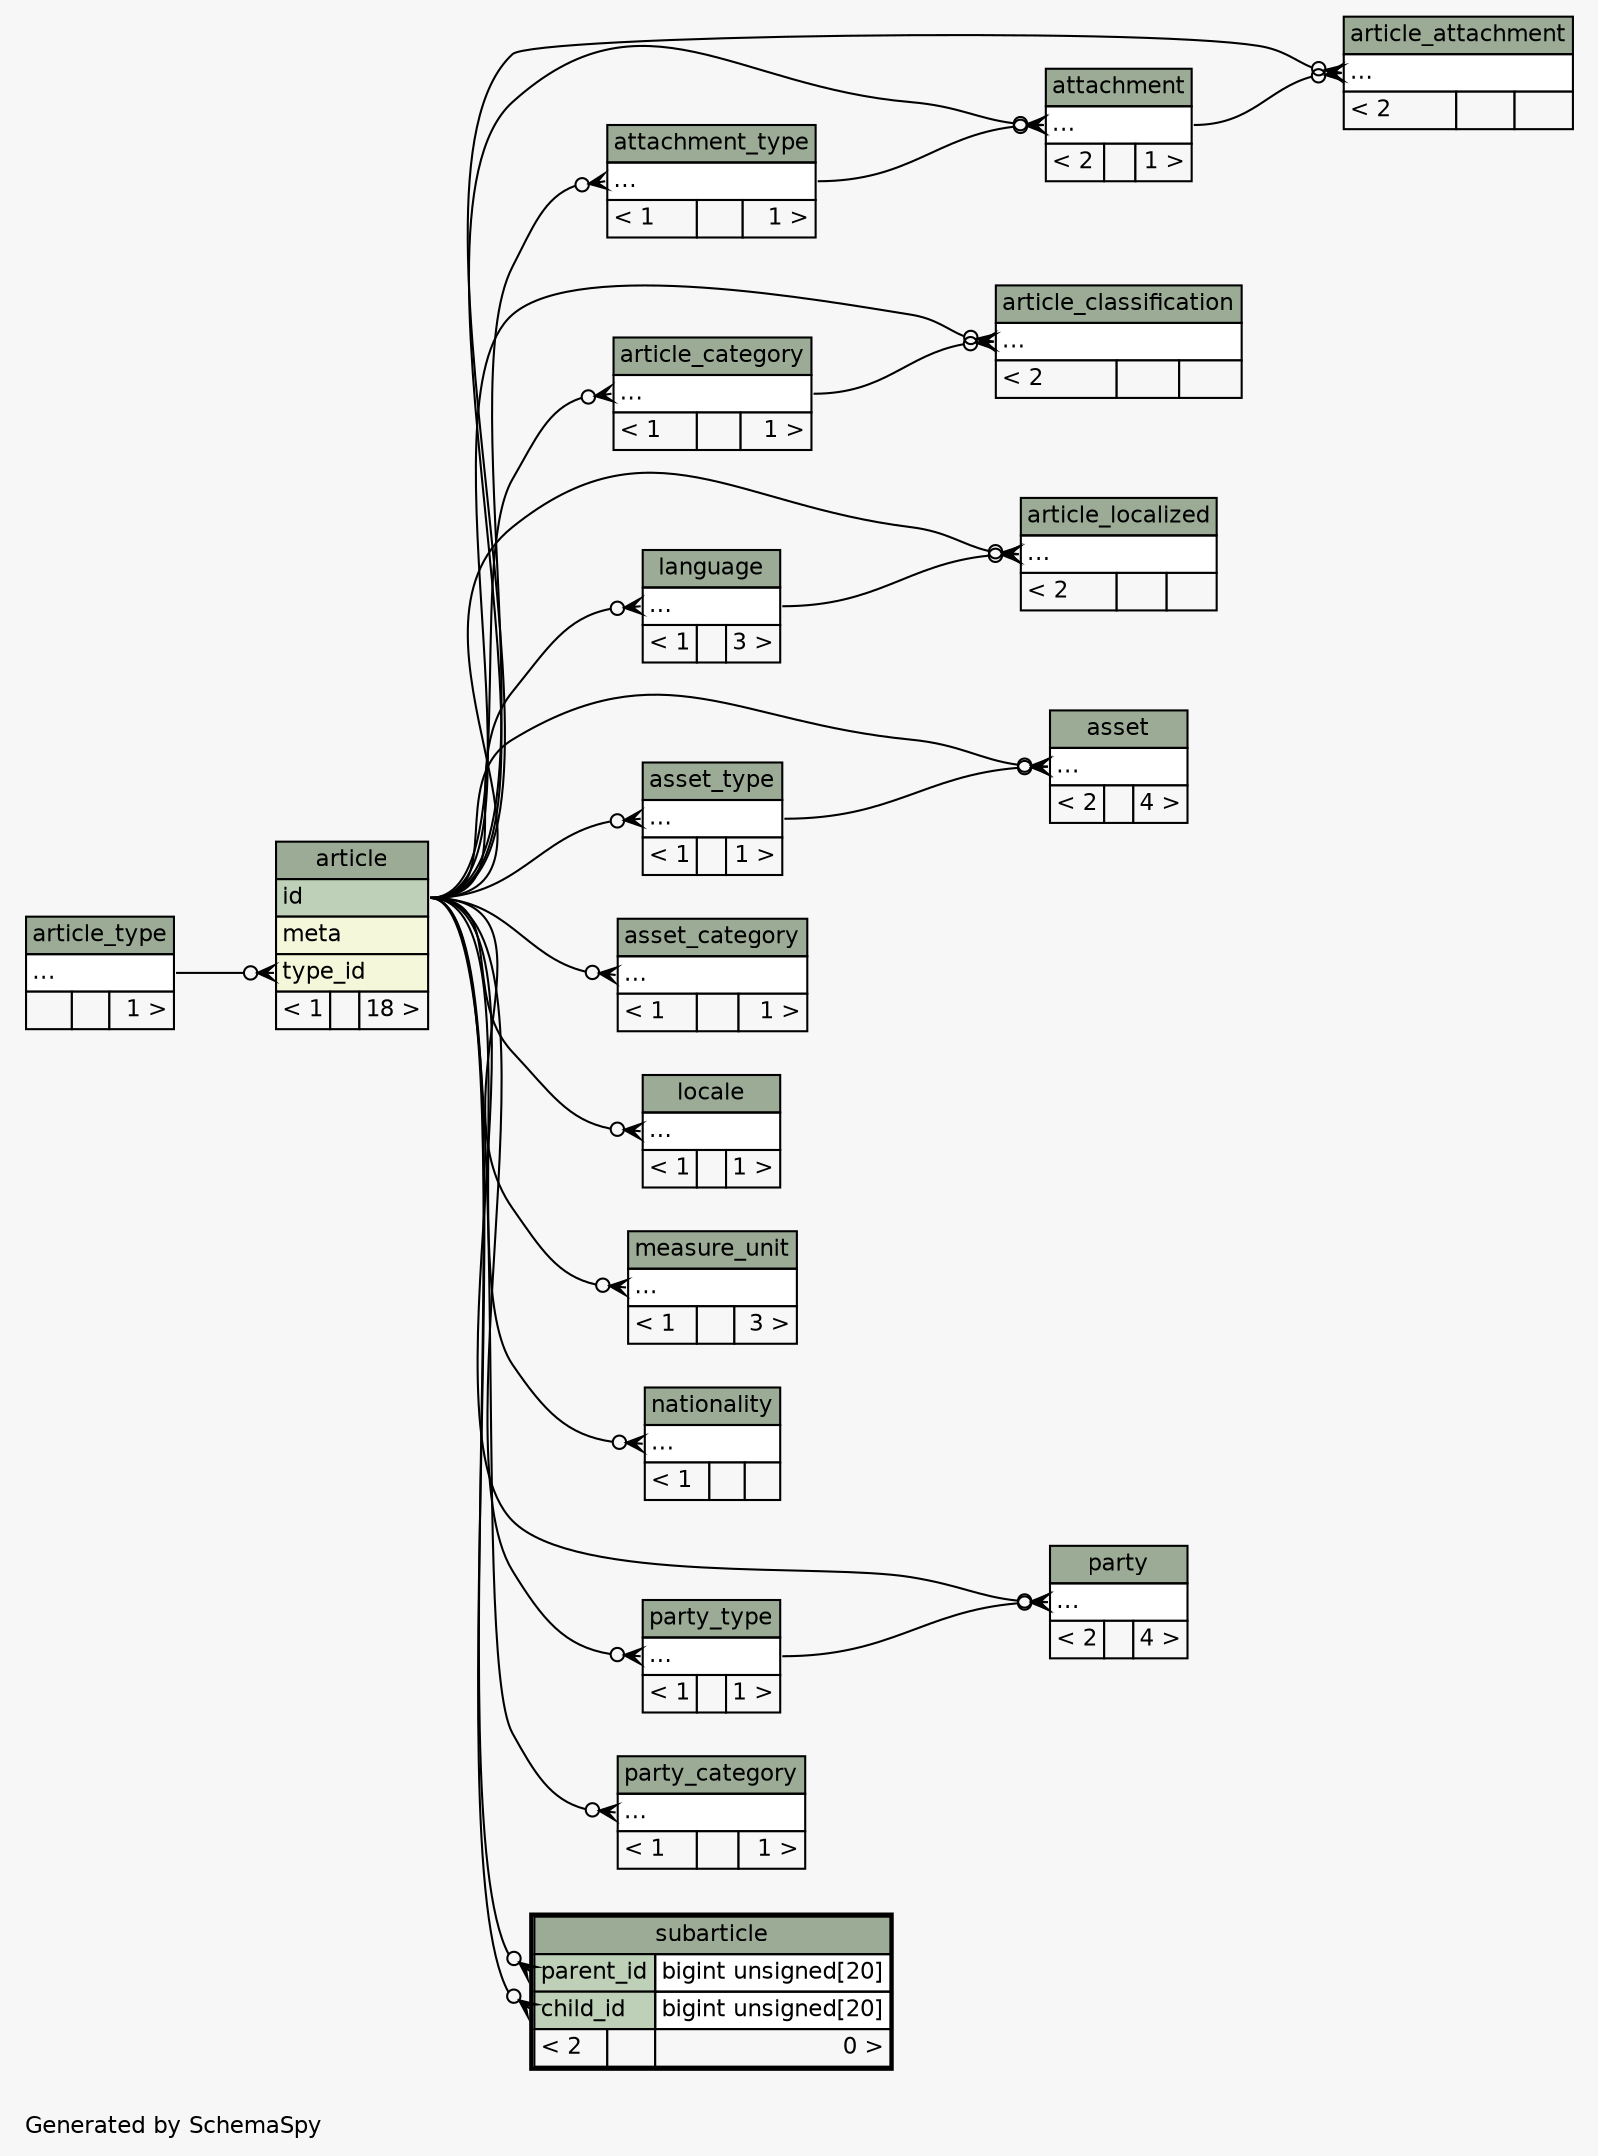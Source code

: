 // dot 2.38.0 on Linux 3.19.0-18-generic
// SchemaSpy rev 590
digraph "twoDegreesRelationshipsDiagram" {
  graph [
    rankdir="RL"
    bgcolor="#f7f7f7"
    label="\nGenerated by SchemaSpy"
    labeljust="l"
    nodesep="0.18"
    ranksep="0.46"
    fontname="Helvetica"
    fontsize="11"
  ];
  node [
    fontname="Helvetica"
    fontsize="11"
    shape="plaintext"
  ];
  edge [
    arrowsize="0.8"
  ];
  "article":"type_id":w -> "article_type":"elipses":e [arrowhead=none dir=back arrowtail=crowodot];
  "article_attachment":"elipses":w -> "article":"id":e [arrowhead=none dir=back arrowtail=crowodot];
  "article_attachment":"elipses":w -> "attachment":"elipses":e [arrowhead=none dir=back arrowtail=crowodot];
  "article_category":"elipses":w -> "article":"id":e [arrowhead=none dir=back arrowtail=crowodot];
  "article_classification":"elipses":w -> "article_category":"elipses":e [arrowhead=none dir=back arrowtail=crowodot];
  "article_classification":"elipses":w -> "article":"id":e [arrowhead=none dir=back arrowtail=crowodot];
  "article_localized":"elipses":w -> "article":"id":e [arrowhead=none dir=back arrowtail=crowodot];
  "article_localized":"elipses":w -> "language":"elipses":e [arrowhead=none dir=back arrowtail=crowodot];
  "asset":"elipses":w -> "article":"id":e [arrowhead=none dir=back arrowtail=crowodot];
  "asset":"elipses":w -> "asset_type":"elipses":e [arrowhead=none dir=back arrowtail=crowodot];
  "asset_category":"elipses":w -> "article":"id":e [arrowhead=none dir=back arrowtail=crowodot];
  "asset_type":"elipses":w -> "article":"id":e [arrowhead=none dir=back arrowtail=crowodot];
  "attachment":"elipses":w -> "article":"id":e [arrowhead=none dir=back arrowtail=crowodot];
  "attachment":"elipses":w -> "attachment_type":"elipses":e [arrowhead=none dir=back arrowtail=crowodot];
  "attachment_type":"elipses":w -> "article":"id":e [arrowhead=none dir=back arrowtail=crowodot];
  "language":"elipses":w -> "article":"id":e [arrowhead=none dir=back arrowtail=crowodot];
  "locale":"elipses":w -> "article":"id":e [arrowhead=none dir=back arrowtail=crowodot];
  "measure_unit":"elipses":w -> "article":"id":e [arrowhead=none dir=back arrowtail=crowodot];
  "nationality":"elipses":w -> "article":"id":e [arrowhead=none dir=back arrowtail=crowodot];
  "party":"elipses":w -> "article":"id":e [arrowhead=none dir=back arrowtail=crowodot];
  "party":"elipses":w -> "party_type":"elipses":e [arrowhead=none dir=back arrowtail=crowodot];
  "party_category":"elipses":w -> "article":"id":e [arrowhead=none dir=back arrowtail=crowodot];
  "party_type":"elipses":w -> "article":"id":e [arrowhead=none dir=back arrowtail=crowodot];
  "subarticle":"child_id":w -> "article":"id":e [arrowhead=none dir=back arrowtail=crowodot];
  "subarticle":"parent_id":w -> "article":"id":e [arrowhead=none dir=back arrowtail=crowodot];
  "article" [
    label=<
    <TABLE BORDER="0" CELLBORDER="1" CELLSPACING="0" BGCOLOR="#ffffff">
      <TR><TD COLSPAN="3" BGCOLOR="#9bab96" ALIGN="CENTER">article</TD></TR>
      <TR><TD PORT="id" COLSPAN="3" BGCOLOR="#bed1b8" ALIGN="LEFT">id</TD></TR>
      <TR><TD PORT="meta" COLSPAN="3" BGCOLOR="#f4f7da" ALIGN="LEFT">meta</TD></TR>
      <TR><TD PORT="type_id" COLSPAN="3" BGCOLOR="#f4f7da" ALIGN="LEFT">type_id</TD></TR>
      <TR><TD ALIGN="LEFT" BGCOLOR="#f7f7f7">&lt; 1</TD><TD ALIGN="RIGHT" BGCOLOR="#f7f7f7">  </TD><TD ALIGN="RIGHT" BGCOLOR="#f7f7f7">18 &gt;</TD></TR>
    </TABLE>>
    URL="article.html"
    tooltip="article"
  ];
  "article_attachment" [
    label=<
    <TABLE BORDER="0" CELLBORDER="1" CELLSPACING="0" BGCOLOR="#ffffff">
      <TR><TD COLSPAN="3" BGCOLOR="#9bab96" ALIGN="CENTER">article_attachment</TD></TR>
      <TR><TD PORT="elipses" COLSPAN="3" ALIGN="LEFT">...</TD></TR>
      <TR><TD ALIGN="LEFT" BGCOLOR="#f7f7f7">&lt; 2</TD><TD ALIGN="RIGHT" BGCOLOR="#f7f7f7">  </TD><TD ALIGN="RIGHT" BGCOLOR="#f7f7f7">  </TD></TR>
    </TABLE>>
    URL="article_attachment.html"
    tooltip="article_attachment"
  ];
  "article_category" [
    label=<
    <TABLE BORDER="0" CELLBORDER="1" CELLSPACING="0" BGCOLOR="#ffffff">
      <TR><TD COLSPAN="3" BGCOLOR="#9bab96" ALIGN="CENTER">article_category</TD></TR>
      <TR><TD PORT="elipses" COLSPAN="3" ALIGN="LEFT">...</TD></TR>
      <TR><TD ALIGN="LEFT" BGCOLOR="#f7f7f7">&lt; 1</TD><TD ALIGN="RIGHT" BGCOLOR="#f7f7f7">  </TD><TD ALIGN="RIGHT" BGCOLOR="#f7f7f7">1 &gt;</TD></TR>
    </TABLE>>
    URL="article_category.html"
    tooltip="article_category"
  ];
  "article_classification" [
    label=<
    <TABLE BORDER="0" CELLBORDER="1" CELLSPACING="0" BGCOLOR="#ffffff">
      <TR><TD COLSPAN="3" BGCOLOR="#9bab96" ALIGN="CENTER">article_classification</TD></TR>
      <TR><TD PORT="elipses" COLSPAN="3" ALIGN="LEFT">...</TD></TR>
      <TR><TD ALIGN="LEFT" BGCOLOR="#f7f7f7">&lt; 2</TD><TD ALIGN="RIGHT" BGCOLOR="#f7f7f7">  </TD><TD ALIGN="RIGHT" BGCOLOR="#f7f7f7">  </TD></TR>
    </TABLE>>
    URL="article_classification.html"
    tooltip="article_classification"
  ];
  "article_localized" [
    label=<
    <TABLE BORDER="0" CELLBORDER="1" CELLSPACING="0" BGCOLOR="#ffffff">
      <TR><TD COLSPAN="3" BGCOLOR="#9bab96" ALIGN="CENTER">article_localized</TD></TR>
      <TR><TD PORT="elipses" COLSPAN="3" ALIGN="LEFT">...</TD></TR>
      <TR><TD ALIGN="LEFT" BGCOLOR="#f7f7f7">&lt; 2</TD><TD ALIGN="RIGHT" BGCOLOR="#f7f7f7">  </TD><TD ALIGN="RIGHT" BGCOLOR="#f7f7f7">  </TD></TR>
    </TABLE>>
    URL="article_localized.html"
    tooltip="article_localized"
  ];
  "article_type" [
    label=<
    <TABLE BORDER="0" CELLBORDER="1" CELLSPACING="0" BGCOLOR="#ffffff">
      <TR><TD COLSPAN="3" BGCOLOR="#9bab96" ALIGN="CENTER">article_type</TD></TR>
      <TR><TD PORT="elipses" COLSPAN="3" ALIGN="LEFT">...</TD></TR>
      <TR><TD ALIGN="LEFT" BGCOLOR="#f7f7f7">  </TD><TD ALIGN="RIGHT" BGCOLOR="#f7f7f7">  </TD><TD ALIGN="RIGHT" BGCOLOR="#f7f7f7">1 &gt;</TD></TR>
    </TABLE>>
    URL="article_type.html"
    tooltip="article_type"
  ];
  "asset" [
    label=<
    <TABLE BORDER="0" CELLBORDER="1" CELLSPACING="0" BGCOLOR="#ffffff">
      <TR><TD COLSPAN="3" BGCOLOR="#9bab96" ALIGN="CENTER">asset</TD></TR>
      <TR><TD PORT="elipses" COLSPAN="3" ALIGN="LEFT">...</TD></TR>
      <TR><TD ALIGN="LEFT" BGCOLOR="#f7f7f7">&lt; 2</TD><TD ALIGN="RIGHT" BGCOLOR="#f7f7f7">  </TD><TD ALIGN="RIGHT" BGCOLOR="#f7f7f7">4 &gt;</TD></TR>
    </TABLE>>
    URL="asset.html"
    tooltip="asset"
  ];
  "asset_category" [
    label=<
    <TABLE BORDER="0" CELLBORDER="1" CELLSPACING="0" BGCOLOR="#ffffff">
      <TR><TD COLSPAN="3" BGCOLOR="#9bab96" ALIGN="CENTER">asset_category</TD></TR>
      <TR><TD PORT="elipses" COLSPAN="3" ALIGN="LEFT">...</TD></TR>
      <TR><TD ALIGN="LEFT" BGCOLOR="#f7f7f7">&lt; 1</TD><TD ALIGN="RIGHT" BGCOLOR="#f7f7f7">  </TD><TD ALIGN="RIGHT" BGCOLOR="#f7f7f7">1 &gt;</TD></TR>
    </TABLE>>
    URL="asset_category.html"
    tooltip="asset_category"
  ];
  "asset_type" [
    label=<
    <TABLE BORDER="0" CELLBORDER="1" CELLSPACING="0" BGCOLOR="#ffffff">
      <TR><TD COLSPAN="3" BGCOLOR="#9bab96" ALIGN="CENTER">asset_type</TD></TR>
      <TR><TD PORT="elipses" COLSPAN="3" ALIGN="LEFT">...</TD></TR>
      <TR><TD ALIGN="LEFT" BGCOLOR="#f7f7f7">&lt; 1</TD><TD ALIGN="RIGHT" BGCOLOR="#f7f7f7">  </TD><TD ALIGN="RIGHT" BGCOLOR="#f7f7f7">1 &gt;</TD></TR>
    </TABLE>>
    URL="asset_type.html"
    tooltip="asset_type"
  ];
  "attachment" [
    label=<
    <TABLE BORDER="0" CELLBORDER="1" CELLSPACING="0" BGCOLOR="#ffffff">
      <TR><TD COLSPAN="3" BGCOLOR="#9bab96" ALIGN="CENTER">attachment</TD></TR>
      <TR><TD PORT="elipses" COLSPAN="3" ALIGN="LEFT">...</TD></TR>
      <TR><TD ALIGN="LEFT" BGCOLOR="#f7f7f7">&lt; 2</TD><TD ALIGN="RIGHT" BGCOLOR="#f7f7f7">  </TD><TD ALIGN="RIGHT" BGCOLOR="#f7f7f7">1 &gt;</TD></TR>
    </TABLE>>
    URL="attachment.html"
    tooltip="attachment"
  ];
  "attachment_type" [
    label=<
    <TABLE BORDER="0" CELLBORDER="1" CELLSPACING="0" BGCOLOR="#ffffff">
      <TR><TD COLSPAN="3" BGCOLOR="#9bab96" ALIGN="CENTER">attachment_type</TD></TR>
      <TR><TD PORT="elipses" COLSPAN="3" ALIGN="LEFT">...</TD></TR>
      <TR><TD ALIGN="LEFT" BGCOLOR="#f7f7f7">&lt; 1</TD><TD ALIGN="RIGHT" BGCOLOR="#f7f7f7">  </TD><TD ALIGN="RIGHT" BGCOLOR="#f7f7f7">1 &gt;</TD></TR>
    </TABLE>>
    URL="attachment_type.html"
    tooltip="attachment_type"
  ];
  "language" [
    label=<
    <TABLE BORDER="0" CELLBORDER="1" CELLSPACING="0" BGCOLOR="#ffffff">
      <TR><TD COLSPAN="3" BGCOLOR="#9bab96" ALIGN="CENTER">language</TD></TR>
      <TR><TD PORT="elipses" COLSPAN="3" ALIGN="LEFT">...</TD></TR>
      <TR><TD ALIGN="LEFT" BGCOLOR="#f7f7f7">&lt; 1</TD><TD ALIGN="RIGHT" BGCOLOR="#f7f7f7">  </TD><TD ALIGN="RIGHT" BGCOLOR="#f7f7f7">3 &gt;</TD></TR>
    </TABLE>>
    URL="language.html"
    tooltip="language"
  ];
  "locale" [
    label=<
    <TABLE BORDER="0" CELLBORDER="1" CELLSPACING="0" BGCOLOR="#ffffff">
      <TR><TD COLSPAN="3" BGCOLOR="#9bab96" ALIGN="CENTER">locale</TD></TR>
      <TR><TD PORT="elipses" COLSPAN="3" ALIGN="LEFT">...</TD></TR>
      <TR><TD ALIGN="LEFT" BGCOLOR="#f7f7f7">&lt; 1</TD><TD ALIGN="RIGHT" BGCOLOR="#f7f7f7">  </TD><TD ALIGN="RIGHT" BGCOLOR="#f7f7f7">1 &gt;</TD></TR>
    </TABLE>>
    URL="locale.html"
    tooltip="locale"
  ];
  "measure_unit" [
    label=<
    <TABLE BORDER="0" CELLBORDER="1" CELLSPACING="0" BGCOLOR="#ffffff">
      <TR><TD COLSPAN="3" BGCOLOR="#9bab96" ALIGN="CENTER">measure_unit</TD></TR>
      <TR><TD PORT="elipses" COLSPAN="3" ALIGN="LEFT">...</TD></TR>
      <TR><TD ALIGN="LEFT" BGCOLOR="#f7f7f7">&lt; 1</TD><TD ALIGN="RIGHT" BGCOLOR="#f7f7f7">  </TD><TD ALIGN="RIGHT" BGCOLOR="#f7f7f7">3 &gt;</TD></TR>
    </TABLE>>
    URL="measure_unit.html"
    tooltip="measure_unit"
  ];
  "nationality" [
    label=<
    <TABLE BORDER="0" CELLBORDER="1" CELLSPACING="0" BGCOLOR="#ffffff">
      <TR><TD COLSPAN="3" BGCOLOR="#9bab96" ALIGN="CENTER">nationality</TD></TR>
      <TR><TD PORT="elipses" COLSPAN="3" ALIGN="LEFT">...</TD></TR>
      <TR><TD ALIGN="LEFT" BGCOLOR="#f7f7f7">&lt; 1</TD><TD ALIGN="RIGHT" BGCOLOR="#f7f7f7">  </TD><TD ALIGN="RIGHT" BGCOLOR="#f7f7f7">  </TD></TR>
    </TABLE>>
    URL="nationality.html"
    tooltip="nationality"
  ];
  "party" [
    label=<
    <TABLE BORDER="0" CELLBORDER="1" CELLSPACING="0" BGCOLOR="#ffffff">
      <TR><TD COLSPAN="3" BGCOLOR="#9bab96" ALIGN="CENTER">party</TD></TR>
      <TR><TD PORT="elipses" COLSPAN="3" ALIGN="LEFT">...</TD></TR>
      <TR><TD ALIGN="LEFT" BGCOLOR="#f7f7f7">&lt; 2</TD><TD ALIGN="RIGHT" BGCOLOR="#f7f7f7">  </TD><TD ALIGN="RIGHT" BGCOLOR="#f7f7f7">4 &gt;</TD></TR>
    </TABLE>>
    URL="party.html"
    tooltip="party"
  ];
  "party_category" [
    label=<
    <TABLE BORDER="0" CELLBORDER="1" CELLSPACING="0" BGCOLOR="#ffffff">
      <TR><TD COLSPAN="3" BGCOLOR="#9bab96" ALIGN="CENTER">party_category</TD></TR>
      <TR><TD PORT="elipses" COLSPAN="3" ALIGN="LEFT">...</TD></TR>
      <TR><TD ALIGN="LEFT" BGCOLOR="#f7f7f7">&lt; 1</TD><TD ALIGN="RIGHT" BGCOLOR="#f7f7f7">  </TD><TD ALIGN="RIGHT" BGCOLOR="#f7f7f7">1 &gt;</TD></TR>
    </TABLE>>
    URL="party_category.html"
    tooltip="party_category"
  ];
  "party_type" [
    label=<
    <TABLE BORDER="0" CELLBORDER="1" CELLSPACING="0" BGCOLOR="#ffffff">
      <TR><TD COLSPAN="3" BGCOLOR="#9bab96" ALIGN="CENTER">party_type</TD></TR>
      <TR><TD PORT="elipses" COLSPAN="3" ALIGN="LEFT">...</TD></TR>
      <TR><TD ALIGN="LEFT" BGCOLOR="#f7f7f7">&lt; 1</TD><TD ALIGN="RIGHT" BGCOLOR="#f7f7f7">  </TD><TD ALIGN="RIGHT" BGCOLOR="#f7f7f7">1 &gt;</TD></TR>
    </TABLE>>
    URL="party_type.html"
    tooltip="party_type"
  ];
  "subarticle" [
    label=<
    <TABLE BORDER="2" CELLBORDER="1" CELLSPACING="0" BGCOLOR="#ffffff">
      <TR><TD COLSPAN="3" BGCOLOR="#9bab96" ALIGN="CENTER">subarticle</TD></TR>
      <TR><TD PORT="parent_id" COLSPAN="2" BGCOLOR="#bed1b8" ALIGN="LEFT">parent_id</TD><TD PORT="parent_id.type" ALIGN="LEFT">bigint unsigned[20]</TD></TR>
      <TR><TD PORT="child_id" COLSPAN="2" BGCOLOR="#bed1b8" ALIGN="LEFT">child_id</TD><TD PORT="child_id.type" ALIGN="LEFT">bigint unsigned[20]</TD></TR>
      <TR><TD ALIGN="LEFT" BGCOLOR="#f7f7f7">&lt; 2</TD><TD ALIGN="RIGHT" BGCOLOR="#f7f7f7">  </TD><TD ALIGN="RIGHT" BGCOLOR="#f7f7f7">0 &gt;</TD></TR>
    </TABLE>>
    URL="subarticle.html"
    tooltip="subarticle"
  ];
}
